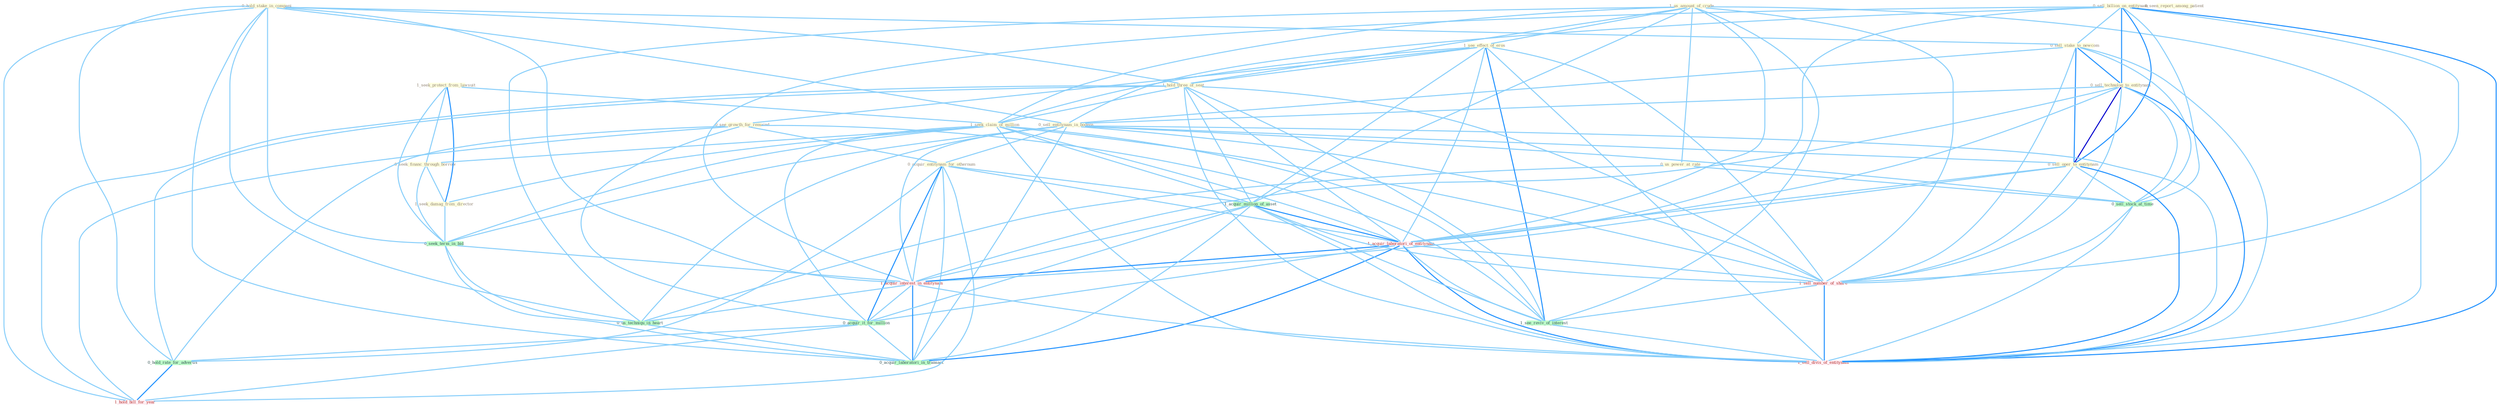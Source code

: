 Graph G{ 
    node
    [shape=polygon,style=filled,width=.5,height=.06,color="#BDFCC9",fixedsize=true,fontsize=4,
    fontcolor="#2f4f4f"];
    {node
    [color="#ffffe0", fontcolor="#8b7d6b"] "1_seek_protect_from_lawsuit " "0_hold_stake_in_compani " "1_us_amount_of_crude " "0_us_power_at_rate " "1_see_effect_of_eros " "1_hold_three_of_seat " "1_seek_claim_of_million " "0_seek_financ_through_borrow " "0_sell_billion_on_entitynam " "0_see_growth_for_remaind " "0_sell_stake_to_newcom " "1_seek_damag_from_director " "0_seen_report_among_patient " "0_sell_technolog_to_entitynam " "0_sell_entitynam_in_bodega " "0_acquir_entitynam_for_othernum " "0_sell_oper_to_entitynam "}
{node [color="#fff0f5", fontcolor="#b22222"] "1_acquir_laboratori_of_entitynam " "1_acquir_interest_in_entitynam " "1_sell_number_of_share " "1_hold_bill_for_year " "1_sell_divis_of_entitynam "}
edge [color="#B0E2FF"];

	"1_seek_protect_from_lawsuit " -- "1_seek_claim_of_million " [w="1", color="#87cefa" ];
	"1_seek_protect_from_lawsuit " -- "0_seek_financ_through_borrow " [w="1", color="#87cefa" ];
	"1_seek_protect_from_lawsuit " -- "1_seek_damag_from_director " [w="2", color="#1e90ff" , len=0.8];
	"1_seek_protect_from_lawsuit " -- "0_seek_term_in_bid " [w="1", color="#87cefa" ];
	"0_hold_stake_in_compani " -- "1_hold_three_of_seat " [w="1", color="#87cefa" ];
	"0_hold_stake_in_compani " -- "0_sell_stake_to_newcom " [w="1", color="#87cefa" ];
	"0_hold_stake_in_compani " -- "0_sell_entitynam_in_bodega " [w="1", color="#87cefa" ];
	"0_hold_stake_in_compani " -- "0_seek_term_in_bid " [w="1", color="#87cefa" ];
	"0_hold_stake_in_compani " -- "1_acquir_interest_in_entitynam " [w="1", color="#87cefa" ];
	"0_hold_stake_in_compani " -- "0_us_techniqu_in_heart " [w="1", color="#87cefa" ];
	"0_hold_stake_in_compani " -- "0_hold_rate_for_advertis " [w="1", color="#87cefa" ];
	"0_hold_stake_in_compani " -- "0_acquir_laboratori_in_transact " [w="1", color="#87cefa" ];
	"0_hold_stake_in_compani " -- "1_hold_bill_for_year " [w="1", color="#87cefa" ];
	"1_us_amount_of_crude " -- "0_us_power_at_rate " [w="1", color="#87cefa" ];
	"1_us_amount_of_crude " -- "1_see_effect_of_eros " [w="1", color="#87cefa" ];
	"1_us_amount_of_crude " -- "1_hold_three_of_seat " [w="1", color="#87cefa" ];
	"1_us_amount_of_crude " -- "1_seek_claim_of_million " [w="1", color="#87cefa" ];
	"1_us_amount_of_crude " -- "1_acquir_million_of_asset " [w="1", color="#87cefa" ];
	"1_us_amount_of_crude " -- "1_acquir_laboratori_of_entitynam " [w="1", color="#87cefa" ];
	"1_us_amount_of_crude " -- "0_us_techniqu_in_heart " [w="1", color="#87cefa" ];
	"1_us_amount_of_crude " -- "1_sell_number_of_share " [w="1", color="#87cefa" ];
	"1_us_amount_of_crude " -- "1_see_reviv_of_interest " [w="1", color="#87cefa" ];
	"1_us_amount_of_crude " -- "1_sell_divis_of_entitynam " [w="1", color="#87cefa" ];
	"0_us_power_at_rate " -- "0_us_techniqu_in_heart " [w="1", color="#87cefa" ];
	"0_us_power_at_rate " -- "0_sell_stock_at_time " [w="1", color="#87cefa" ];
	"1_see_effect_of_eros " -- "1_hold_three_of_seat " [w="1", color="#87cefa" ];
	"1_see_effect_of_eros " -- "1_seek_claim_of_million " [w="1", color="#87cefa" ];
	"1_see_effect_of_eros " -- "0_see_growth_for_remaind " [w="1", color="#87cefa" ];
	"1_see_effect_of_eros " -- "1_acquir_million_of_asset " [w="1", color="#87cefa" ];
	"1_see_effect_of_eros " -- "1_acquir_laboratori_of_entitynam " [w="1", color="#87cefa" ];
	"1_see_effect_of_eros " -- "1_sell_number_of_share " [w="1", color="#87cefa" ];
	"1_see_effect_of_eros " -- "1_see_reviv_of_interest " [w="2", color="#1e90ff" , len=0.8];
	"1_see_effect_of_eros " -- "1_sell_divis_of_entitynam " [w="1", color="#87cefa" ];
	"1_hold_three_of_seat " -- "1_seek_claim_of_million " [w="1", color="#87cefa" ];
	"1_hold_three_of_seat " -- "1_acquir_million_of_asset " [w="1", color="#87cefa" ];
	"1_hold_three_of_seat " -- "1_acquir_laboratori_of_entitynam " [w="1", color="#87cefa" ];
	"1_hold_three_of_seat " -- "0_hold_rate_for_advertis " [w="1", color="#87cefa" ];
	"1_hold_three_of_seat " -- "1_sell_number_of_share " [w="1", color="#87cefa" ];
	"1_hold_three_of_seat " -- "1_see_reviv_of_interest " [w="1", color="#87cefa" ];
	"1_hold_three_of_seat " -- "1_hold_bill_for_year " [w="1", color="#87cefa" ];
	"1_hold_three_of_seat " -- "1_sell_divis_of_entitynam " [w="1", color="#87cefa" ];
	"1_seek_claim_of_million " -- "0_seek_financ_through_borrow " [w="1", color="#87cefa" ];
	"1_seek_claim_of_million " -- "1_seek_damag_from_director " [w="1", color="#87cefa" ];
	"1_seek_claim_of_million " -- "1_acquir_million_of_asset " [w="1", color="#87cefa" ];
	"1_seek_claim_of_million " -- "1_acquir_laboratori_of_entitynam " [w="1", color="#87cefa" ];
	"1_seek_claim_of_million " -- "0_seek_term_in_bid " [w="1", color="#87cefa" ];
	"1_seek_claim_of_million " -- "0_acquir_it_for_million " [w="1", color="#87cefa" ];
	"1_seek_claim_of_million " -- "1_sell_number_of_share " [w="1", color="#87cefa" ];
	"1_seek_claim_of_million " -- "1_see_reviv_of_interest " [w="1", color="#87cefa" ];
	"1_seek_claim_of_million " -- "1_sell_divis_of_entitynam " [w="1", color="#87cefa" ];
	"0_seek_financ_through_borrow " -- "1_seek_damag_from_director " [w="1", color="#87cefa" ];
	"0_seek_financ_through_borrow " -- "0_seek_term_in_bid " [w="1", color="#87cefa" ];
	"0_sell_billion_on_entitynam " -- "0_sell_stake_to_newcom " [w="1", color="#87cefa" ];
	"0_sell_billion_on_entitynam " -- "0_sell_technolog_to_entitynam " [w="2", color="#1e90ff" , len=0.8];
	"0_sell_billion_on_entitynam " -- "0_sell_entitynam_in_bodega " [w="1", color="#87cefa" ];
	"0_sell_billion_on_entitynam " -- "0_sell_oper_to_entitynam " [w="2", color="#1e90ff" , len=0.8];
	"0_sell_billion_on_entitynam " -- "1_acquir_laboratori_of_entitynam " [w="1", color="#87cefa" ];
	"0_sell_billion_on_entitynam " -- "1_acquir_interest_in_entitynam " [w="1", color="#87cefa" ];
	"0_sell_billion_on_entitynam " -- "0_sell_stock_at_time " [w="1", color="#87cefa" ];
	"0_sell_billion_on_entitynam " -- "1_sell_number_of_share " [w="1", color="#87cefa" ];
	"0_sell_billion_on_entitynam " -- "1_sell_divis_of_entitynam " [w="2", color="#1e90ff" , len=0.8];
	"0_see_growth_for_remaind " -- "0_acquir_entitynam_for_othernum " [w="1", color="#87cefa" ];
	"0_see_growth_for_remaind " -- "0_acquir_it_for_million " [w="1", color="#87cefa" ];
	"0_see_growth_for_remaind " -- "0_hold_rate_for_advertis " [w="1", color="#87cefa" ];
	"0_see_growth_for_remaind " -- "1_see_reviv_of_interest " [w="1", color="#87cefa" ];
	"0_see_growth_for_remaind " -- "1_hold_bill_for_year " [w="1", color="#87cefa" ];
	"0_sell_stake_to_newcom " -- "0_sell_technolog_to_entitynam " [w="2", color="#1e90ff" , len=0.8];
	"0_sell_stake_to_newcom " -- "0_sell_entitynam_in_bodega " [w="1", color="#87cefa" ];
	"0_sell_stake_to_newcom " -- "0_sell_oper_to_entitynam " [w="2", color="#1e90ff" , len=0.8];
	"0_sell_stake_to_newcom " -- "0_sell_stock_at_time " [w="1", color="#87cefa" ];
	"0_sell_stake_to_newcom " -- "1_sell_number_of_share " [w="1", color="#87cefa" ];
	"0_sell_stake_to_newcom " -- "1_sell_divis_of_entitynam " [w="1", color="#87cefa" ];
	"1_seek_damag_from_director " -- "0_seek_term_in_bid " [w="1", color="#87cefa" ];
	"0_sell_technolog_to_entitynam " -- "0_sell_entitynam_in_bodega " [w="1", color="#87cefa" ];
	"0_sell_technolog_to_entitynam " -- "0_sell_oper_to_entitynam " [w="3", color="#0000cd" , len=0.6];
	"0_sell_technolog_to_entitynam " -- "1_acquir_laboratori_of_entitynam " [w="1", color="#87cefa" ];
	"0_sell_technolog_to_entitynam " -- "1_acquir_interest_in_entitynam " [w="1", color="#87cefa" ];
	"0_sell_technolog_to_entitynam " -- "0_sell_stock_at_time " [w="1", color="#87cefa" ];
	"0_sell_technolog_to_entitynam " -- "1_sell_number_of_share " [w="1", color="#87cefa" ];
	"0_sell_technolog_to_entitynam " -- "1_sell_divis_of_entitynam " [w="2", color="#1e90ff" , len=0.8];
	"0_sell_entitynam_in_bodega " -- "0_acquir_entitynam_for_othernum " [w="1", color="#87cefa" ];
	"0_sell_entitynam_in_bodega " -- "0_sell_oper_to_entitynam " [w="1", color="#87cefa" ];
	"0_sell_entitynam_in_bodega " -- "0_seek_term_in_bid " [w="1", color="#87cefa" ];
	"0_sell_entitynam_in_bodega " -- "1_acquir_interest_in_entitynam " [w="1", color="#87cefa" ];
	"0_sell_entitynam_in_bodega " -- "0_us_techniqu_in_heart " [w="1", color="#87cefa" ];
	"0_sell_entitynam_in_bodega " -- "0_acquir_laboratori_in_transact " [w="1", color="#87cefa" ];
	"0_sell_entitynam_in_bodega " -- "0_sell_stock_at_time " [w="1", color="#87cefa" ];
	"0_sell_entitynam_in_bodega " -- "1_sell_number_of_share " [w="1", color="#87cefa" ];
	"0_sell_entitynam_in_bodega " -- "1_sell_divis_of_entitynam " [w="1", color="#87cefa" ];
	"0_acquir_entitynam_for_othernum " -- "1_acquir_million_of_asset " [w="1", color="#87cefa" ];
	"0_acquir_entitynam_for_othernum " -- "1_acquir_laboratori_of_entitynam " [w="1", color="#87cefa" ];
	"0_acquir_entitynam_for_othernum " -- "1_acquir_interest_in_entitynam " [w="1", color="#87cefa" ];
	"0_acquir_entitynam_for_othernum " -- "0_acquir_it_for_million " [w="2", color="#1e90ff" , len=0.8];
	"0_acquir_entitynam_for_othernum " -- "0_hold_rate_for_advertis " [w="1", color="#87cefa" ];
	"0_acquir_entitynam_for_othernum " -- "0_acquir_laboratori_in_transact " [w="1", color="#87cefa" ];
	"0_acquir_entitynam_for_othernum " -- "1_hold_bill_for_year " [w="1", color="#87cefa" ];
	"0_sell_oper_to_entitynam " -- "1_acquir_laboratori_of_entitynam " [w="1", color="#87cefa" ];
	"0_sell_oper_to_entitynam " -- "1_acquir_interest_in_entitynam " [w="1", color="#87cefa" ];
	"0_sell_oper_to_entitynam " -- "0_sell_stock_at_time " [w="1", color="#87cefa" ];
	"0_sell_oper_to_entitynam " -- "1_sell_number_of_share " [w="1", color="#87cefa" ];
	"0_sell_oper_to_entitynam " -- "1_sell_divis_of_entitynam " [w="2", color="#1e90ff" , len=0.8];
	"1_acquir_million_of_asset " -- "1_acquir_laboratori_of_entitynam " [w="2", color="#1e90ff" , len=0.8];
	"1_acquir_million_of_asset " -- "1_acquir_interest_in_entitynam " [w="1", color="#87cefa" ];
	"1_acquir_million_of_asset " -- "0_acquir_it_for_million " [w="1", color="#87cefa" ];
	"1_acquir_million_of_asset " -- "0_acquir_laboratori_in_transact " [w="1", color="#87cefa" ];
	"1_acquir_million_of_asset " -- "1_sell_number_of_share " [w="1", color="#87cefa" ];
	"1_acquir_million_of_asset " -- "1_see_reviv_of_interest " [w="1", color="#87cefa" ];
	"1_acquir_million_of_asset " -- "1_sell_divis_of_entitynam " [w="1", color="#87cefa" ];
	"1_acquir_laboratori_of_entitynam " -- "1_acquir_interest_in_entitynam " [w="2", color="#1e90ff" , len=0.8];
	"1_acquir_laboratori_of_entitynam " -- "0_acquir_it_for_million " [w="1", color="#87cefa" ];
	"1_acquir_laboratori_of_entitynam " -- "0_acquir_laboratori_in_transact " [w="2", color="#1e90ff" , len=0.8];
	"1_acquir_laboratori_of_entitynam " -- "1_sell_number_of_share " [w="1", color="#87cefa" ];
	"1_acquir_laboratori_of_entitynam " -- "1_see_reviv_of_interest " [w="1", color="#87cefa" ];
	"1_acquir_laboratori_of_entitynam " -- "1_sell_divis_of_entitynam " [w="2", color="#1e90ff" , len=0.8];
	"0_seek_term_in_bid " -- "1_acquir_interest_in_entitynam " [w="1", color="#87cefa" ];
	"0_seek_term_in_bid " -- "0_us_techniqu_in_heart " [w="1", color="#87cefa" ];
	"0_seek_term_in_bid " -- "0_acquir_laboratori_in_transact " [w="1", color="#87cefa" ];
	"1_acquir_interest_in_entitynam " -- "0_us_techniqu_in_heart " [w="1", color="#87cefa" ];
	"1_acquir_interest_in_entitynam " -- "0_acquir_it_for_million " [w="1", color="#87cefa" ];
	"1_acquir_interest_in_entitynam " -- "0_acquir_laboratori_in_transact " [w="2", color="#1e90ff" , len=0.8];
	"1_acquir_interest_in_entitynam " -- "1_sell_divis_of_entitynam " [w="1", color="#87cefa" ];
	"0_us_techniqu_in_heart " -- "0_acquir_laboratori_in_transact " [w="1", color="#87cefa" ];
	"0_acquir_it_for_million " -- "0_hold_rate_for_advertis " [w="1", color="#87cefa" ];
	"0_acquir_it_for_million " -- "0_acquir_laboratori_in_transact " [w="1", color="#87cefa" ];
	"0_acquir_it_for_million " -- "1_hold_bill_for_year " [w="1", color="#87cefa" ];
	"0_hold_rate_for_advertis " -- "1_hold_bill_for_year " [w="2", color="#1e90ff" , len=0.8];
	"0_sell_stock_at_time " -- "1_sell_number_of_share " [w="1", color="#87cefa" ];
	"0_sell_stock_at_time " -- "1_sell_divis_of_entitynam " [w="1", color="#87cefa" ];
	"1_sell_number_of_share " -- "1_see_reviv_of_interest " [w="1", color="#87cefa" ];
	"1_sell_number_of_share " -- "1_sell_divis_of_entitynam " [w="2", color="#1e90ff" , len=0.8];
	"1_see_reviv_of_interest " -- "1_sell_divis_of_entitynam " [w="1", color="#87cefa" ];
}